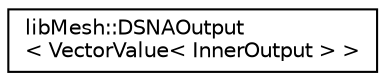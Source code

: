digraph "类继承关系图"
{
 // INTERACTIVE_SVG=YES
  edge [fontname="Helvetica",fontsize="10",labelfontname="Helvetica",labelfontsize="10"];
  node [fontname="Helvetica",fontsize="10",shape=record];
  rankdir="LR";
  Node1 [label="libMesh::DSNAOutput\l\< VectorValue\< InnerOutput \> \>",height=0.2,width=0.4,color="black", fillcolor="white", style="filled",URL="$classlibMesh_1_1DSNAOutput_3_01VectorValue_3_01InnerOutput_01_4_01_4.html"];
}
